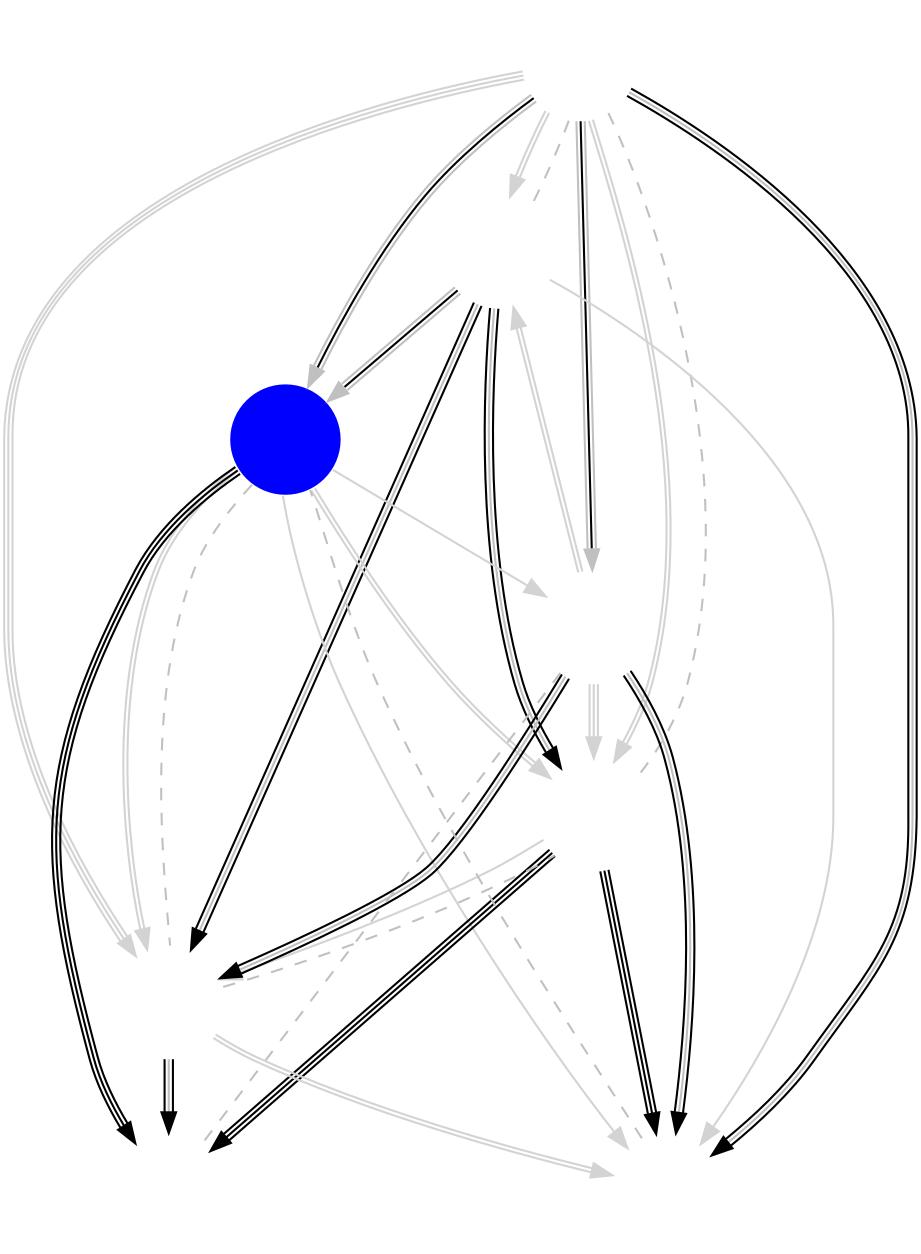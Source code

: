 digraph NA {
	node [shape=circle fixedsize=true width=.75 label="" color="white"];
	imagepath="logos/";
	GFE	[ image="gale-force-esports.png" ];
	NT	[ image="no-tomorrow.png" ];
	TS	[ image="tempo-storm.png" style=filled fillcolor=blue ];
	TF	[ image="team-freedom.png" ];
	R2E	[ image="roll20.png" ];
	SSS	[ image="superstars.png" ];
	NVT	[ image="naventic.png" ];
	EID	[ image="even-in-death.png" ];

	/* Phase 1 Aggregates */
	GFE	->	NT	[ color="lightgray:lightgray" ]
//	GFE	->	TS	[ color="lightgray" ]
	GFE	->	TF	[ color="lightgray:lightgray" ]
//	R2E	->	GFE	[ color="lightgray" ]
	GFE	->	SSS	[ color="lightgray:lightgray:lightgray" ]
//	GFE	->	NVT	[ color="lightgray:lightgray:lightgray" ]
//	TS	->	NT	[ color="lightgray:lightgray:lightgray" ]
//	TF	->	NT	[ color="lightgray" ]
	R2E	->	NT	[ color="lightgray:lightgray" ]
//	SSS	->	NT	[ color="lightgray:lightgray" ]
	NT	->	NVT	[ color="lightgray" ]
	TS	->	TF	[ color="lightgray:lightgray" ]
	TS	->	R2E	[ color="lightgray" ]
	TS	->	SSS	[ color="lightgray:lightgray" ]
	TS	->	NVT	[ color="lightgray" ]
	R2E	->	TF	[ color="lightgray:lightgray:lightgray" ]
	TF	->	SSS	[ color="lightgray" ]
//	TF	->	NVT	[ color="lightgray:lightgray:lightgray" ]
//	R2E	->	SSS	[ color="lightgray:lightgray:lightgray" ]
//	R2E	->	NVT	[ color="lightgray:lightgray:lightgray" ]
	SSS	->	NVT	[ color="lightgray:lightgray" ]

	/* Week 1 */
	NT	->	SSS	[ color="black:gray:black" ]
	TF	->	EID	[ color="black:black:black" ]
	NT	->	TF	[ color="black:gray:black" ]
	GFE	->	NVT	[ color="black:gray:black" ]
	GFE	->	R2E	[ color="gray:black:gray" ]
	TS	->	EID	[ color="black:black:black" ]

	/* Week 2 */
	GFE	->	TS	[ color="gray:black:gray" ]
	R2E	->	NVT	[ color="black:gray:black" ]
	SSS	->	EID	[ color="black:gray:black" ]
	TF	->	NVT	[ color="black:black:black" ]
	NT	->	TS	[ color="gray:black:gray" ]
	R2E	->	SSS	[ color="black:gray:black" ]

	edge [ color="gray" dir="none" constraint="false" style="dashed"]
	
	/* Week 3 */
	GFE	->	NT
	SSS	->	TF
	NVT	->	TS
	R2E	->	EID
	GFE	->	TF
	TS	->	SSS

}
